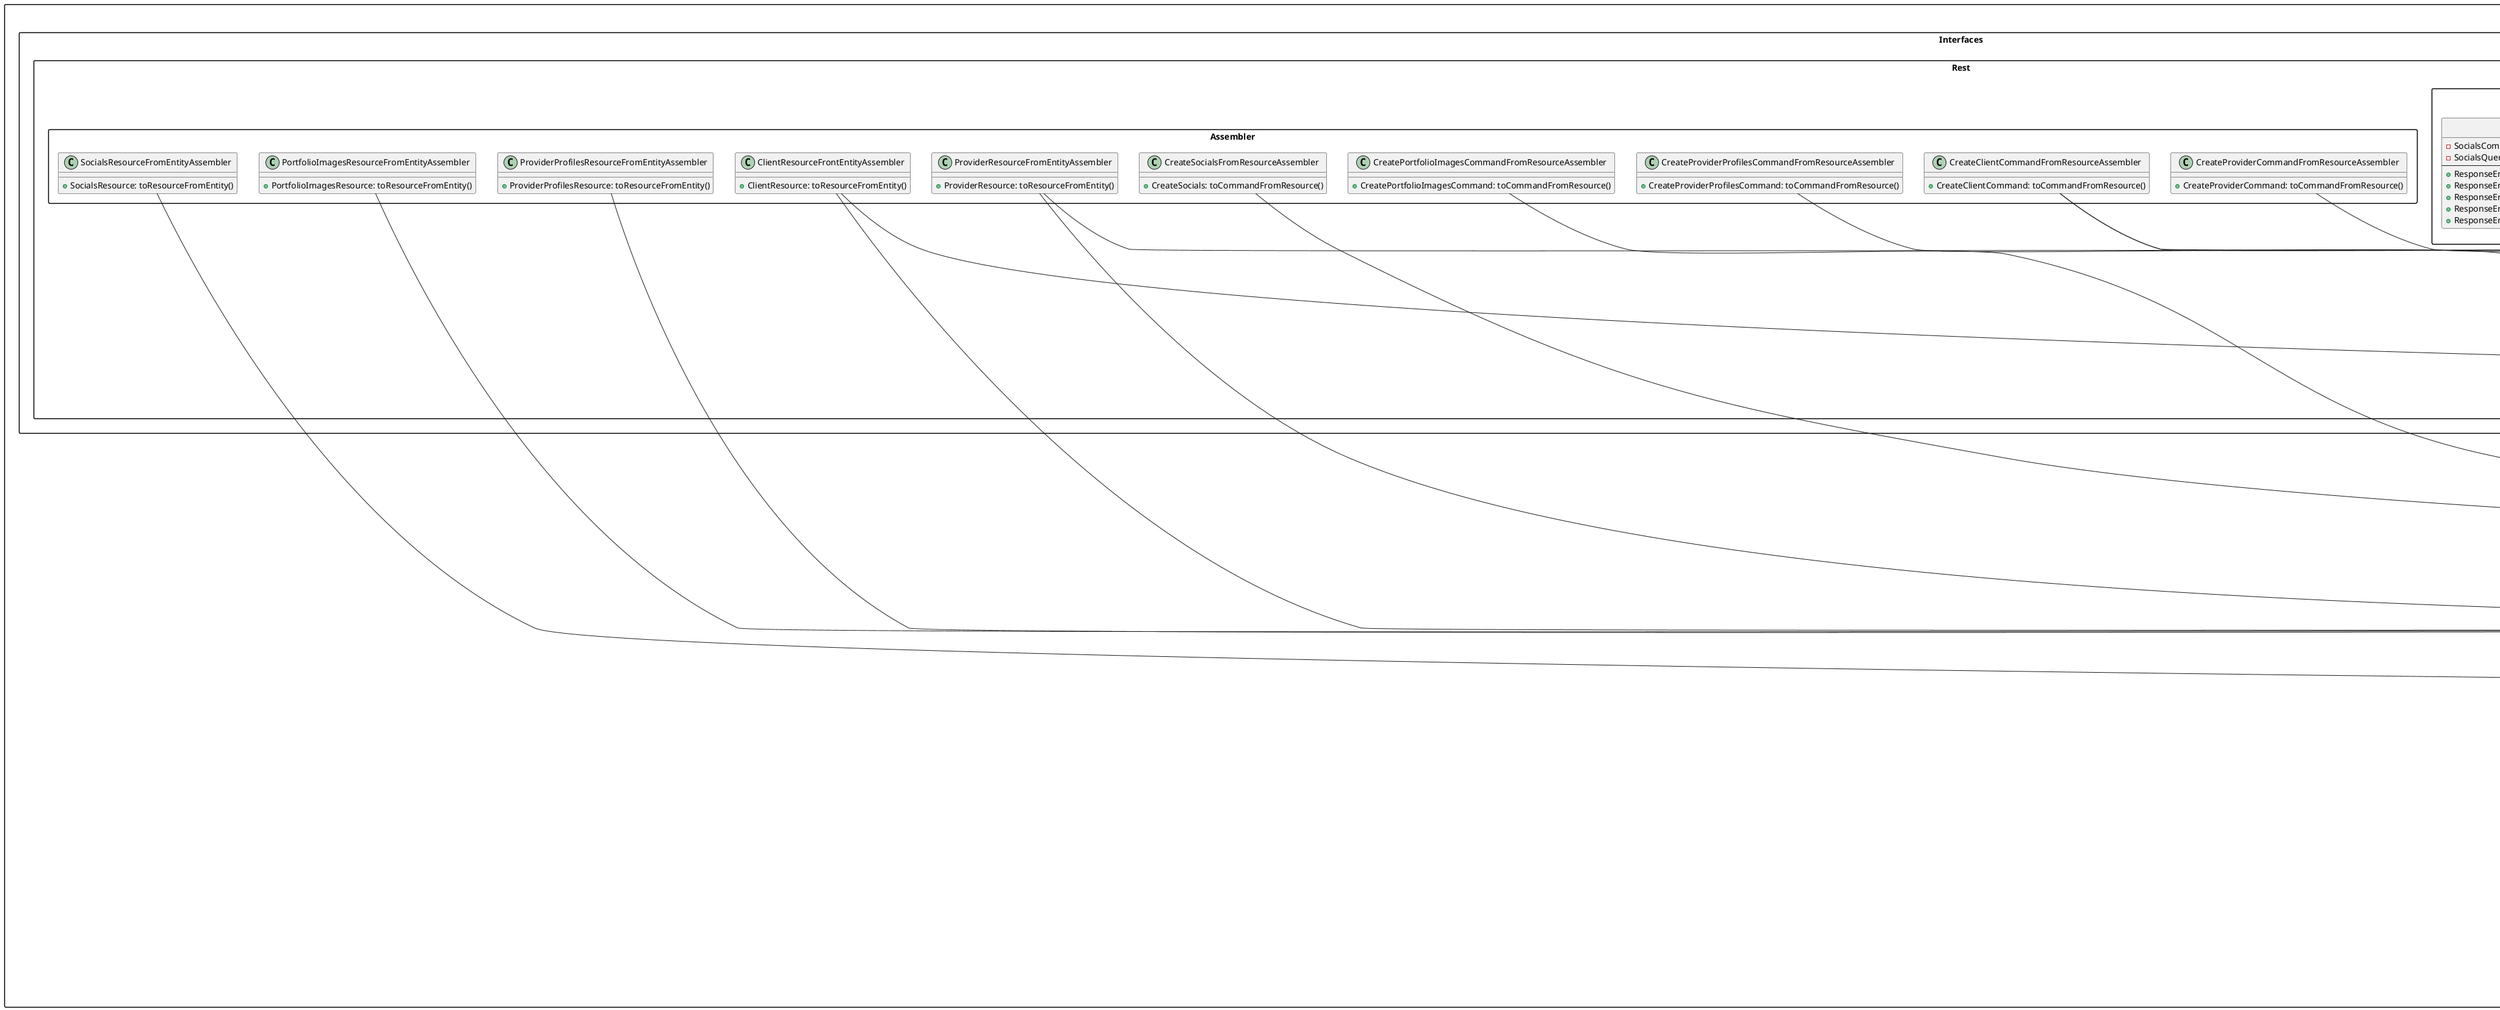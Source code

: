 @startuml uTime Backend
skinparam packageStyle rectangle

package "Profiles" {
    package "Domain" {
        package "Model" {
            package "Aggregates" {
                class Clients {
                    -birth_date: ClientBirthDate
                    -fullName: FullName
                    -userId: UserId
                }

                class Providers {
                    -providerProfilesId: ProviderProfilesId
                    -imageUrl: ProviderImageUrl
                    -location: ProviderLocation
                }

                class Users <<AggregateRoot>> {
                    email: Email
                    password: Password
                }

                class Socials {
                    -socialData: SocialData
                }
                class Provider_Profiles {
                    -profileImageUrl: ProfileImageUrl
                    -coverImageUrl: CoverImageUrl
                }
                class Portfolio_Images {
                    -providerId: ProviderId
                    -imageUrl: ImageUrl
                }
            }

            package "Commands" {
                class CreateClientCommand <<Record>>
                class CreateProviderCommand <<Record>>
                class CreateProviderProfiles <<Record>>
                class CreatePortfolioImagesCommand <<Record>>
                class CreateSocialsCommand <<Record>>
            }
            package "Queries" {
                class GetAllClientsQuery <<Record>>
                class GetAllProvidersQuery <<Record>>
                class GetClientsByIdQuery <<Record>>
                class GetProviderByEmailQuery <<Record>>
                class GetProviderByIdQuery <<Record>>
            }
            package "ValueObjects"{
                class UserId <<ValueObject>> {
                    -id: long
                }
                class ProviderId <<ValueObject>> {
                    -id: long
                }

                class FullName <<ValueObject>> {
                    -firstName: String
                    -lastName: String
                    --
                    +getFullName(): String
                    +getFirstName(): String
                    +getLastName(): String
                }
                class ProviderImageUrl <<ValueObject>> {
                    -url: String
                }
                class ProviderLocation <<ValueObject>> {
                    -location: String
                }
                class Contact <<ValueObject>> {
                    -phoneNumber: String
                    -email: String
                }
                class PasswordHash <<ValueObject>> {
                    -passwordHash: String
                }

                class SocialId <<ValueObject>> {
                    -id: long
                }
                class SocialData <<ValueObject>> {
                    -socialUrl: String
                    -socialIcon: String
                    --
                    +getSocialUrl(): String
                    +getSocialIcon(): String
                }
                class ProviderProfilesId <<ValueObject>> {
                    -providerProfilesId: long
                }
                class ProfileImageUrl <<ValueObject>> {
                    -profileImageUrl: String
                }
                class CoverImageUrl <<ValueObject>> {
                    -coverImageUrl: String
                }
                class PortfolioImagesId <<ValueObject>> {
                    -portfolioImagesId: long
                }
                class ImageUrl <<ValueObject>> {
                    -imageUrl: String
                }
                class CompanyName <<ValueObject>> {
                    -companyName: String
                }
            }
        }
        package "Services" {
            class ClientCommandService <<Interface>> {
                +Optional<Clients> handle(CreateClientCommand command)
            }
            class ClientsQueryService <<Interface>> {
                +List<Clients> handle(GetAllClientsQuery query)
                +Optional<Clients> handle(GetClientsByIdQuery query)
            }
            class ProviderCommandService <<Interface>> {
                +Optional<Clients> handle(CreateProviderCommand command)
            }
            class ProvidersQueryService <<Interface>> {
                +List<Providers> handle(GetAllProvidersQuery query)
                +Optional<Clients> handle(GetProvidersByIdQuery query)
                +Optional<Clients> handle(GetClientsByEmailQuery query)
            }
            class ProviderProfilesCommandService <<Interface>> {
                +Optional<Clients> handle(CreateProviderProfiles command)
            }
            class ProviderProfilesQueryService <<Interface>> {
                +List<Provider_Profiles> handle(GetAllProviderProfilesQuery query)
                +Optional<Provider_Profiles> handle(GetProviderProfileByIdQuery query)
            }
            class PortfolioImagesCommandService <<Interface>> {
                +Optional<Clients> handle(CreatePortfolioImagesCommand command)
            }
            class PortfolioImagesQueryService <<Interface>> {
                +List<Portfolio_Images> handle(GetAllPortfolioImagesQuery query)
                +Optional<Portfolio_Images> handle(GetPortfolioImageByIdQuery query)
            }
            class SocialsCommandService <<Interface>> {
                +Optional<Clients> handle(CreateSocialsCommand command)
            }
            class SocialsQueryService <<Interface>> {
                +List<Socials> handle(GetAllSocialsQuery query)
                +Optional<Socials> handle(GetSocialByIdQuery query)
            }
        }
    }
    package "Application" {
        package "Internal" {
            package CommandServices {
                class ClientCommandServiceImpl {
                    -ClientRepository: clientRepository
                    --
                    +ClientCommandServiceImpl(ClientRepository clientRepository)
                    +Optional<Clients> handle (CreateClientCommand command)
                }
                class ProviderCommandServiceImpl {
                    -ProviderRepository: providerRepository
                    --
                    +ProviderCommandServiceImpl(ProviderRepository providerRepository)
                    +Optional<Clients> handle (CreateProviderCommand command)
                }
                class ProviderProfilesCommandServiceImpl {
                    -ProviderRepository: providerRepository
                    --
                    +ProviderProfilesCommandServiceImpl(ProviderRepository providerRepository)
                    +Optional<Clients> handle (CreateProviderProfiles command)
                }
                class PortfolioImagesCommandServiceImpl {
                    -ProviderRepository: providerRepository
                    --
                    +PortfolioImagesCommandServiceImpl(ProviderRepository providerRepository)
                    +Optional<Clients> handle (CreatePortfolioImagesCommand command)
                }
                class SocialsCommandServiceImpl {
                    -ProviderRepository: providerRepository
                    --
                    +SocialsCommandServiceImpl(ProviderRepository providerRepository)
                    +Optional<Clients> handle (CreateSocialsCommand command)
                }
            }
            package QueryServices {
                class ClientsQueryServiceImpl {
                    -ClientRepository: clientRepository
                    --
                    +List<Clients> handle(GetAllClientsQuery query)
                    +Optional<Clients> handle(GetClientsByIdQuery query)
                }
                class ProvidersQueryServiceImpl {
                    -ProviderRepository: providerRepository
                    --
                    +List<Providers> handle(GetAllProvidersQuery query)
                    +Optional<Clients> handle(GetProvidersByIdQuery query)
                    +Optional<Clients> handle(GetClientsByEmailQuery query)
                }
            }
        }
    }
    package "Infrastructure" {
        package "Persistence" {
            package "jpa" {
                class ClientRepository <<Interface>> {

                }
                class ProviderRepository <<Interface>> {

                }

            }
        }
    }
    package "Interfaces" {
        package "Rest" {
            package "Controllers" {
                class ClientController {
                    -ClientCommandService: clientRepository
                    -ClientsQueryService: clientQueryService
                    --
                    +ResponseEntity<ClientResource>: createClient()
                    +ResponseEntity<ClientResource>: getClientByIdPath()
                    +ResponseEntity<?>: getClients()
                    +ResponseEntity<ClientResource>: getClientById()
                    +ResponseEntity<List<ClientResource>>: getAllClients()
                }
                class ProvidersController {
                    -ProvidersCommandService: providerRepository
                    -ProviderQueryService: providerQueryService
                    --
                    +ResponseEntity<ProviderResource>: createProvider()
                    +ResponseEntity<ProviderResource>: getProviderByIdPath()
                    +ResponseEntity<?>: getProviderWithParameters()
                    +ResponseEntity<ProviderResource>: getProviderById()
                    +ResponseEntity<ProviderResource>: getProviderByEmail()
                    +ResponseEntity<List<ProviderResource>>: getAllProviders()
                }
                class ProviderProfilesController {
                    -ProviderProfilesCommandService: providerProfilesCommandService
                    -ProviderProfilesQueryService: providerProfilesQueryService
                    --
                    +ResponseEntity<ProviderProfilesResource>: createProviderProfile()
                    +ResponseEntity<ProviderProfilesResource>: getProviderProfileByIdPath()
                    +ResponseEntity<?>: getProviderProfileWithParameters()
                    +ResponseEntity<ProviderProfilesResource>: getProviderProfileById()
                    +ResponseEntity<List<ProviderProfilesResource>>: getAllProviderProfiles()
                }
                class PortfolioImagesController {
                    -PortfolioImagesCommandService: portfolioImagesCommandService
                    -PortfolioImagesQueryService: portfolioImagesQueryService
                    --
                    +ResponseEntity<PortfolioImagesResource>: createPortfolioImage()
                    +ResponseEntity<PortfolioImagesResource>: getPortfolioImageByIdPath()
                    +ResponseEntity<?>: getPortfolioImageWithParameters()
                    +ResponseEntity<PortfolioImagesResource>: getPortfolioImageById()
                    +ResponseEntity<List<PortfolioImagesResource>>: getAllPortfolioImages()
                }
                class SocialsController {
                    -SocialsCommandService: socialsCommandService
                    -SocialsQueryService: socialsQueryService
                    --
                    +ResponseEntity<SocialsResource>: createSocial()
                    +ResponseEntity<SocialsResource>: getSocialByIdPath()
                    +ResponseEntity<?>: getSocialWithParameters()
                    +ResponseEntity<SocialsResource>: getSocialById()
                    +ResponseEntity<List<SocialsResource>>: getAllSocials()
                }
            }
            package "Resources" {
                class ClientResource <<Record>> {}
                class CreateClientResource <<Record>> {}
                class CreateProviderCommand <<Record>> {}
                class ProviderResource <<Record>> {}
            }
            package "Assembler" {
                class ClientResourceFrontEntityAssembler {
                    +ClientResource: toResourceFromEntity()
                }
                class CreateClientCommandFromResourceAssembler {
                    +CreateClientCommand: toCommandFromResource()
                }
                class CreateProviderCommandFromResourceAssembler {
                    +CreateProviderCommand: toCommandFromResource()
                }
                class ProviderResourceFromEntityAssembler {
                    +ProviderResource: toResourceFromEntity()
                }
                class ProviderProfilesResourceFromEntityAssembler {
                    +ProviderProfilesResource: toResourceFromEntity()
                }
                class CreateProviderProfilesCommandFromResourceAssembler {
                    +CreateProviderProfilesCommand: toCommandFromResource()
                }
                class PortfolioImagesResourceFromEntityAssembler {
                    +PortfolioImagesResource: toResourceFromEntity()
                }
                class CreatePortfolioImagesCommandFromResourceAssembler {
                    +CreatePortfolioImagesCommand: toCommandFromResource()
                }
                class SocialsResourceFromEntityAssembler {
                    +SocialsResource: toResourceFromEntity()
                }
                class CreateSocialsFromResourceAssembler {
                    +CreateSocials: toCommandFromResource()
                }
            }
        }
    }
}

' ================================
' 🔹 RELACIÓN: AGGREGATES → VALUE OBJECTS
' ================================
Profiles.Domain.Model.Aggregates.Clients --> Profiles.Domain.Model.ValueObjects.FullName
Profiles.Domain.Model.Aggregates.Clients --> Profiles.Domain.Model.ValueObjects.UserId
Profiles.Domain.Model.Aggregates.Clients --> Profiles.Domain.Model.ValueObjects.ClientBirthDate

Profiles.Domain.Model.Aggregates.Providers --> Profiles.Domain.Model.ValueObjects.ProviderProfilesId
Profiles.Domain.Model.Aggregates.Providers --> Profiles.Domain.Model.ValueObjects.ProviderImageUrl
Profiles.Domain.Model.Aggregates.Providers --> Profiles.Domain.Model.ValueObjects.ProviderLocation

Profiles.Domain.Model.Aggregates.Users --> Profiles.Domain.Model.ValueObjects.Email
Profiles.Domain.Model.Aggregates.Users --> Profiles.Domain.Model.ValueObjects.PasswordHash

Profiles.Domain.Model.Aggregates.Socials --> Profiles.Domain.Model.ValueObjects.SocialData

Profiles.Domain.Model.Aggregates.Provider_Profiles --> Profiles.Domain.Model.ValueObjects.ProfileImageUrl
Profiles.Domain.Model.Aggregates.Provider_Profiles --> Profiles.Domain.Model.ValueObjects.CoverImageUrl

Profiles.Domain.Model.Aggregates.Portfolio_Images --> Profiles.Domain.Model.ValueObjects.ProviderId
Profiles.Domain.Model.Aggregates.Portfolio_Images --> Profiles.Domain.Model.ValueObjects.ImageUrl


' ================================
' 🔹 RELACIÓN: COMMANDS / QUERIES → AGGREGATES
' ================================
Profiles.Domain.Model.Commands.CreateClientCommand --> Profiles.Domain.Model.Aggregates.Clients
Profiles.Domain.Model.Commands.CreateProviderCommand --> Profiles.Domain.Model.Aggregates.Providers
Profiles.Domain.Model.Commands.CreateProviderProfiles --> Profiles.Domain.Model.Aggregates.Provider_Profiles
Profiles.Domain.Model.Commands.CreatePortfolioImagesCommand --> Profiles.Domain.Model.Aggregates.Portfolio_Images
Profiles.Domain.Model.Commands.CreateSocialsCommand --> Profiles.Domain.Model.Aggregates.Socials

Profiles.Domain.Model.Queries.GetAllClientsQuery --> Profiles.Domain.Model.Aggregates.Clients
Profiles.Domain.Model.Queries.GetClientsByIdQuery --> Profiles.Domain.Model.Aggregates.Clients
Profiles.Domain.Model.Queries.GetAllProvidersQuery --> Profiles.Domain.Model.Aggregates.Providers
Profiles.Domain.Model.Queries.GetProviderByEmailQuery --> Profiles.Domain.Model.Aggregates.Providers
Profiles.Domain.Model.Queries.GetProviderByIdQuery --> Profiles.Domain.Model.Aggregates.Providers


' ================================
' 🔹 RELACIÓN: DOMAIN SERVICES → COMMANDS / QUERIES
' ================================
Profiles.Domain.Services.ClientCommandService --> Profiles.Domain.Model.Commands.CreateClientCommand
Profiles.Domain.Services.ProviderCommandService --> Profiles.Domain.Model.Commands.CreateProviderCommand
Profiles.Domain.Services.ProviderProfilesCommandService --> Profiles.Domain.Model.Commands.CreateProviderProfiles
Profiles.Domain.Services.PortfolioImagesCommandService --> Profiles.Domain.Model.Commands.CreatePortfolioImagesCommand
Profiles.Domain.Services.SocialsCommandService --> Profiles.Domain.Model.Commands.CreateSocialsCommand

Profiles.Domain.Services.ClientsQueryService --> Profiles.Domain.Model.Queries.GetAllClientsQuery
Profiles.Domain.Services.ClientsQueryService --> Profiles.Domain.Model.Queries.GetClientsByIdQuery
Profiles.Domain.Services.ProvidersQueryService --> Profiles.Domain.Model.Queries.GetAllProvidersQuery
Profiles.Domain.Services.ProvidersQueryService --> Profiles.Domain.Model.Queries.GetProviderByIdQuery
Profiles.Domain.Services.ProvidersQueryService --> Profiles.Domain.Model.Queries.GetProviderByEmailQuery


' ================================
' 🔹 RELACIÓN: APPLICATION SERVICES IMPL → REPOSITORIES / COMMANDS
' ================================
Profiles.Application.Internal.CommandServices.ClientCommandServiceImpl --> Profiles.Infrastructure.Persistence.jpa.ClientRepository
Profiles.Application.Internal.CommandServices.ClientCommandServiceImpl --> Profiles.Domain.Model.Commands.CreateClientCommand

Profiles.Application.Internal.CommandServices.ProviderCommandServiceImpl --> Profiles.Infrastructure.Persistence.jpa.ProviderRepository
Profiles.Application.Internal.CommandServices.ProviderCommandServiceImpl --> Profiles.Domain.Model.Commands.CreateProviderCommand

Profiles.Application.Internal.CommandServices.ProviderProfilesCommandServiceImpl --> Profiles.Infrastructure.Persistence.jpa.ProviderRepository
Profiles.Application.Internal.CommandServices.ProviderProfilesCommandServiceImpl --> Profiles.Domain.Model.Commands.CreateProviderProfiles

Profiles.Application.Internal.CommandServices.PortfolioImagesCommandServiceImpl --> Profiles.Infrastructure.Persistence.jpa.ProviderRepository
Profiles.Application.Internal.CommandServices.PortfolioImagesCommandServiceImpl --> Profiles.Domain.Model.Commands.CreatePortfolioImagesCommand

Profiles.Application.Internal.CommandServices.SocialsCommandServiceImpl --> Profiles.Infrastructure.Persistence.jpa.ProviderRepository
Profiles.Application.Internal.CommandServices.SocialsCommandServiceImpl --> Profiles.Domain.Model.Commands.CreateSocialsCommand

Profiles.Application.Internal.QueryServices.ClientsQueryServiceImpl --> Profiles.Infrastructure.Persistence.jpa.ClientRepository
Profiles.Application.Internal.QueryServices.ClientsQueryServiceImpl --> Profiles.Domain.Model.Queries.GetAllClientsQuery
Profiles.Application.Internal.QueryServices.ClientsQueryServiceImpl --> Profiles.Domain.Model.Queries.GetClientsByIdQuery

Profiles.Application.Internal.QueryServices.ProvidersQueryServiceImpl --> Profiles.Infrastructure.Persistence.jpa.ProviderRepository
Profiles.Application.Internal.QueryServices.ProvidersQueryServiceImpl --> Profiles.Domain.Model.Queries.GetAllProvidersQuery
Profiles.Application.Internal.QueryServices.ProvidersQueryServiceImpl --> Profiles.Domain.Model.Queries.GetProviderByIdQuery
Profiles.Application.Internal.QueryServices.ProvidersQueryServiceImpl --> Profiles.Domain.Model.Queries.GetProviderByEmailQuery


' ================================
' 🔹 RELACIÓN: CONTROLLERS → SERVICES / COMMANDS / QUERIES / AGGREGATES
' ================================
Profiles.Interfaces.Rest.Controllers.ClientController --> Profiles.Domain.Services.ClientCommandService
Profiles.Interfaces.Rest.Controllers.ClientController --> Profiles.Domain.Services.ClientsQueryService
Profiles.Interfaces.Rest.Controllers.ClientController --> Profiles.Domain.Model.Commands.CreateClientCommand
Profiles.Interfaces.Rest.Controllers.ClientController --> Profiles.Domain.Model.Queries.GetAllClientsQuery
Profiles.Interfaces.Rest.Controllers.ClientController --> Profiles.Domain.Model.Queries.GetClientsByIdQuery
Profiles.Interfaces.Rest.Controllers.ClientController --> Profiles.Domain.Model.Aggregates.Clients

Profiles.Interfaces.Rest.Controllers.ProvidersController --> Profiles.Domain.Services.ProviderCommandService
Profiles.Interfaces.Rest.Controllers.ProvidersController --> Profiles.Domain.Services.ProvidersQueryService
Profiles.Interfaces.Rest.Controllers.ProvidersController --> Profiles.Domain.Model.Commands.CreateProviderCommand
Profiles.Interfaces.Rest.Controllers.ProvidersController --> Profiles.Domain.Model.Queries.GetAllProvidersQuery
Profiles.Interfaces.Rest.Controllers.ProvidersController --> Profiles.Domain.Model.Queries.GetProviderByIdQuery
Profiles.Interfaces.Rest.Controllers.ProvidersController --> Profiles.Domain.Model.Queries.GetProviderByEmailQuery
Profiles.Interfaces.Rest.Controllers.ProvidersController --> Profiles.Domain.Model.Aggregates.Providers

Profiles.Interfaces.Rest.Controllers.ProviderProfilesController --> Profiles.Domain.Services.ProviderProfilesCommandService
Profiles.Interfaces.Rest.Controllers.ProviderProfilesController --> Profiles.Domain.Services.ProviderProfilesQueryService
Profiles.Interfaces.Rest.Controllers.ProviderProfilesController --> Profiles.Domain.Model.Commands.CreateProviderProfiles
Profiles.Interfaces.Rest.Controllers.ProviderProfilesController --> Profiles.Domain.Model.Aggregates.Provider_Profiles

Profiles.Interfaces.Rest.Controllers.PortfolioImagesController --> Profiles.Domain.Services.PortfolioImagesCommandService
Profiles.Interfaces.Rest.Controllers.PortfolioImagesController --> Profiles.Domain.Services.PortfolioImagesQueryService
Profiles.Interfaces.Rest.Controllers.PortfolioImagesController --> Profiles.Domain.Model.Commands.CreatePortfolioImagesCommand
Profiles.Interfaces.Rest.Controllers.PortfolioImagesController --> Profiles.Domain.Model.Aggregates.Portfolio_Images

Profiles.Interfaces.Rest.Controllers.SocialsController --> Profiles.Domain.Services.SocialsCommandService
Profiles.Interfaces.Rest.Controllers.SocialsController --> Profiles.Domain.Services.SocialsQueryService
Profiles.Interfaces.Rest.Controllers.SocialsController --> Profiles.Domain.Model.Commands.CreateSocialsCommand
Profiles.Interfaces.Rest.Controllers.SocialsController --> Profiles.Domain.Model.Aggregates.Socials


' ================================
' 🔹 RELACIÓN: ASSEMBLERS → COMMANDS / AGGREGATES / RESOURCES
' ================================
Profiles.Interfaces.Rest.Assembler.ClientResourceFrontEntityAssembler --> Profiles.Domain.Model.Aggregates.Clients
Profiles.Interfaces.Rest.Assembler.ClientResourceFrontEntityAssembler --> Profiles.Interfaces.Rest.Resources.ClientResource
Profiles.Interfaces.Rest.Assembler.CreateClientCommandFromResourceAssembler --> Profiles.Domain.Model.Commands.CreateClientCommand
Profiles.Interfaces.Rest.Assembler.CreateClientCommandFromResourceAssembler --> Profiles.Interfaces.Rest.Resources.CreateClientResource

Profiles.Interfaces.Rest.Assembler.ProviderResourceFromEntityAssembler --> Profiles.Domain.Model.Aggregates.Providers
Profiles.Interfaces.Rest.Assembler.ProviderResourceFromEntityAssembler --> Profiles.Interfaces.Rest.Resources.ProviderResource
Profiles.Interfaces.Rest.Assembler.CreateProviderCommandFromResourceAssembler --> Profiles.Domain.Model.Commands.CreateProviderCommand

Profiles.Interfaces.Rest.Assembler.ProviderProfilesResourceFromEntityAssembler --> Profiles.Domain.Model.Aggregates.Provider_Profiles
Profiles.Interfaces.Rest.Assembler.CreateProviderProfilesCommandFromResourceAssembler --> Profiles.Domain.Model.Commands.CreateProviderProfiles

Profiles.Interfaces.Rest.Assembler.PortfolioImagesResourceFromEntityAssembler --> Profiles.Domain.Model.Aggregates.Portfolio_Images
Profiles.Interfaces.Rest.Assembler.CreatePortfolioImagesCommandFromResourceAssembler --> Profiles.Domain.Model.Commands.CreatePortfolioImagesCommand

Profiles.Interfaces.Rest.Assembler.SocialsResourceFromEntityAssembler --> Profiles.Domain.Model.Aggregates.Socials
Profiles.Interfaces.Rest.Assembler.CreateSocialsFromResourceAssembler --> Profiles.Domain.Model.Commands.CreateSocialsCommand

@enduml